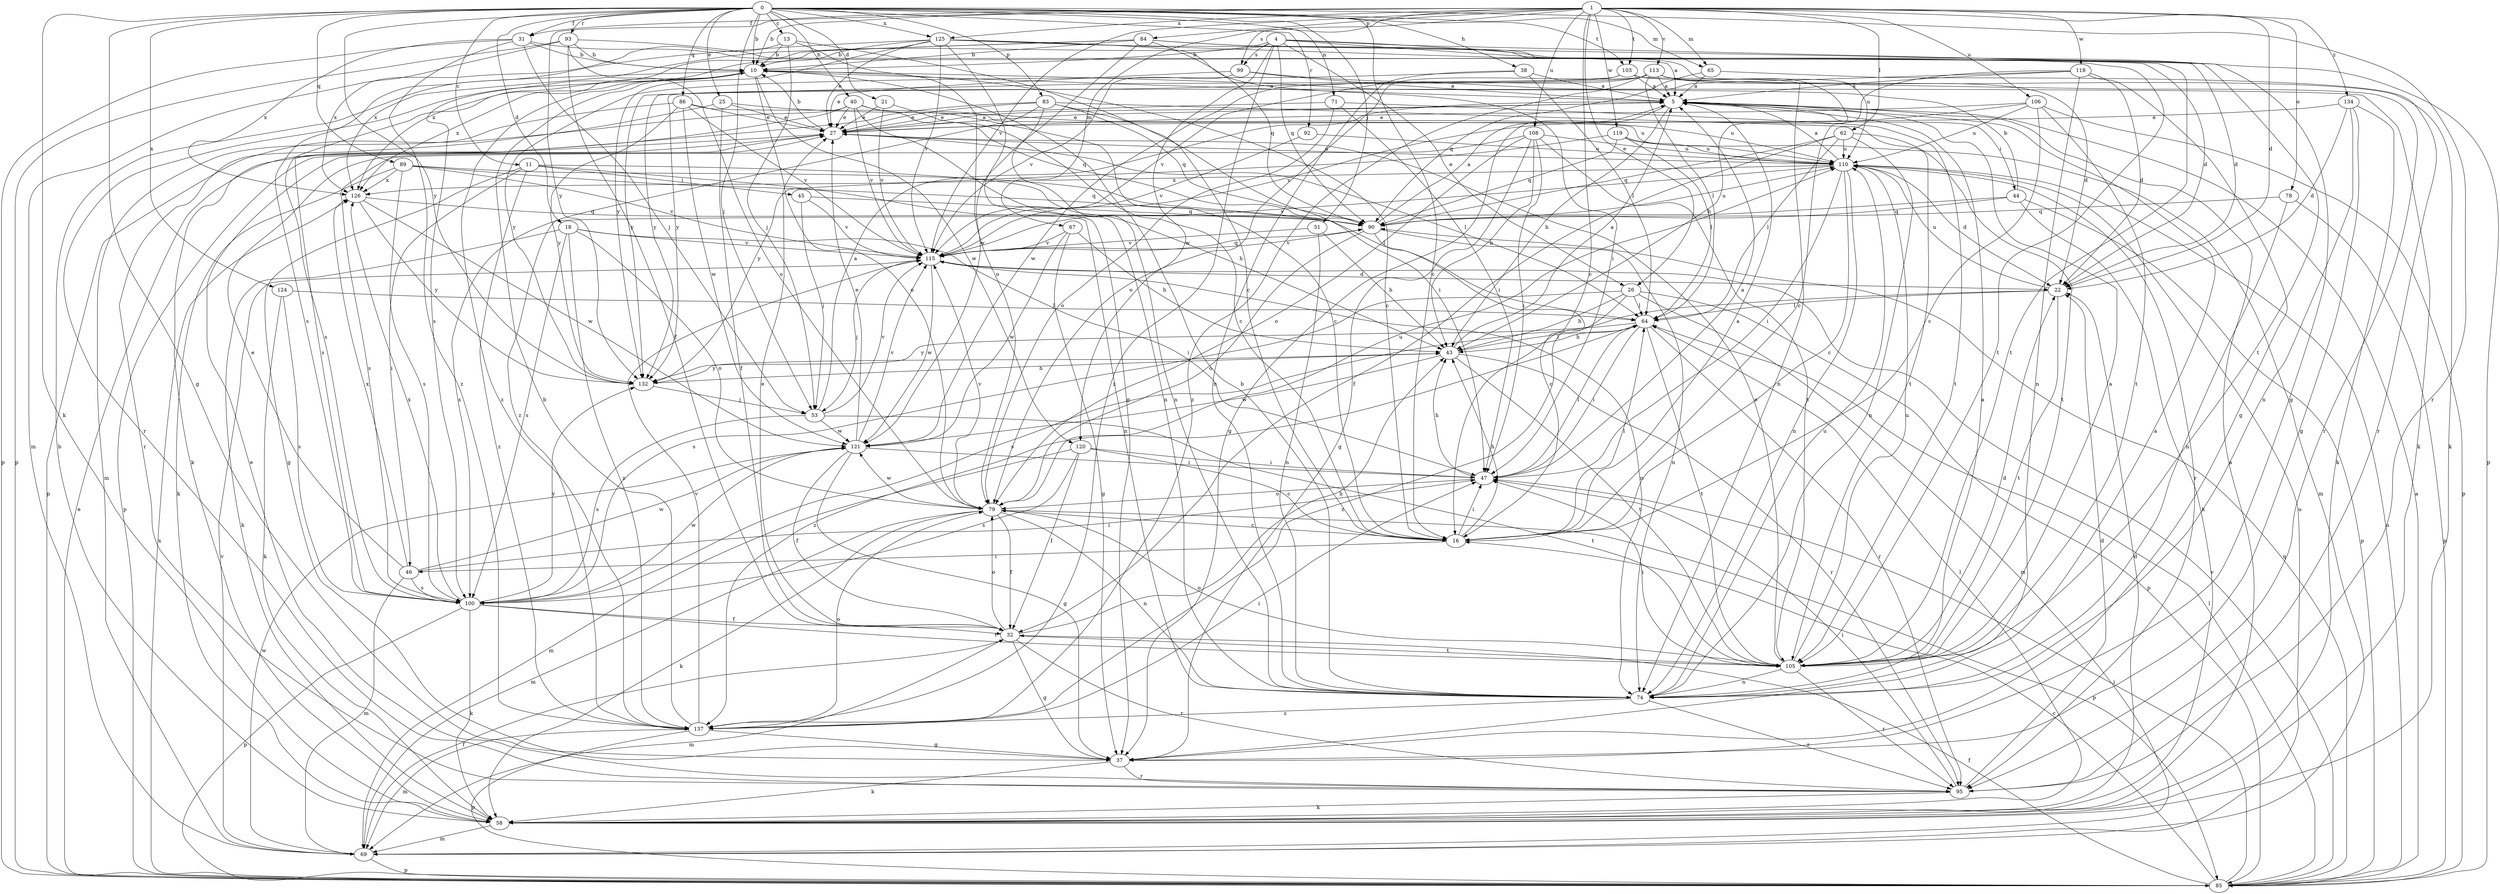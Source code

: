 strict digraph  {
0;
1;
4;
5;
10;
11;
13;
16;
18;
21;
22;
25;
26;
27;
31;
32;
37;
38;
40;
43;
44;
45;
46;
47;
51;
53;
58;
62;
64;
65;
67;
69;
71;
74;
78;
79;
83;
84;
85;
86;
89;
90;
92;
93;
95;
99;
100;
103;
105;
106;
108;
110;
113;
115;
118;
119;
120;
121;
124;
125;
126;
132;
134;
137;
0 -> 10  [label=b];
0 -> 11  [label=c];
0 -> 13  [label=c];
0 -> 16  [label=c];
0 -> 18  [label=d];
0 -> 21  [label=d];
0 -> 25  [label=e];
0 -> 31  [label=f];
0 -> 37  [label=g];
0 -> 38  [label=h];
0 -> 40  [label=h];
0 -> 51  [label=j];
0 -> 53  [label=j];
0 -> 58  [label=k];
0 -> 65  [label=m];
0 -> 71  [label=n];
0 -> 83  [label=p];
0 -> 86  [label=q];
0 -> 89  [label=q];
0 -> 92  [label=r];
0 -> 93  [label=r];
0 -> 95  [label=r];
0 -> 103  [label=t];
0 -> 124  [label=x];
0 -> 125  [label=x];
0 -> 132  [label=y];
1 -> 10  [label=b];
1 -> 16  [label=c];
1 -> 22  [label=d];
1 -> 26  [label=e];
1 -> 31  [label=f];
1 -> 62  [label=l];
1 -> 65  [label=m];
1 -> 67  [label=m];
1 -> 78  [label=o];
1 -> 84  [label=p];
1 -> 99  [label=s];
1 -> 103  [label=t];
1 -> 106  [label=u];
1 -> 108  [label=u];
1 -> 113  [label=v];
1 -> 115  [label=v];
1 -> 118  [label=w];
1 -> 119  [label=w];
1 -> 125  [label=x];
1 -> 132  [label=y];
1 -> 134  [label=z];
4 -> 5  [label=a];
4 -> 10  [label=b];
4 -> 26  [label=e];
4 -> 37  [label=g];
4 -> 90  [label=q];
4 -> 99  [label=s];
4 -> 110  [label=u];
4 -> 120  [label=w];
4 -> 126  [label=x];
4 -> 137  [label=z];
5 -> 27  [label=e];
5 -> 37  [label=g];
5 -> 43  [label=h];
5 -> 44  [label=i];
10 -> 5  [label=a];
10 -> 16  [label=c];
10 -> 79  [label=o];
10 -> 95  [label=r];
10 -> 100  [label=s];
10 -> 120  [label=w];
10 -> 126  [label=x];
10 -> 137  [label=z];
11 -> 37  [label=g];
11 -> 43  [label=h];
11 -> 45  [label=i];
11 -> 46  [label=i];
11 -> 74  [label=n];
11 -> 137  [label=z];
13 -> 10  [label=b];
13 -> 16  [label=c];
13 -> 53  [label=j];
13 -> 79  [label=o];
13 -> 126  [label=x];
16 -> 5  [label=a];
16 -> 43  [label=h];
16 -> 46  [label=i];
16 -> 47  [label=i];
16 -> 64  [label=l];
18 -> 47  [label=i];
18 -> 58  [label=k];
18 -> 79  [label=o];
18 -> 100  [label=s];
18 -> 115  [label=v];
18 -> 137  [label=z];
21 -> 16  [label=c];
21 -> 27  [label=e];
21 -> 115  [label=v];
22 -> 64  [label=l];
22 -> 100  [label=s];
22 -> 105  [label=t];
22 -> 110  [label=u];
25 -> 27  [label=e];
25 -> 32  [label=f];
25 -> 95  [label=r];
25 -> 110  [label=u];
26 -> 43  [label=h];
26 -> 64  [label=l];
26 -> 69  [label=m];
26 -> 85  [label=p];
26 -> 100  [label=s];
26 -> 137  [label=z];
27 -> 5  [label=a];
27 -> 10  [label=b];
27 -> 64  [label=l];
27 -> 85  [label=p];
27 -> 110  [label=u];
31 -> 10  [label=b];
31 -> 53  [label=j];
31 -> 85  [label=p];
31 -> 105  [label=t];
31 -> 126  [label=x];
31 -> 137  [label=z];
32 -> 27  [label=e];
32 -> 37  [label=g];
32 -> 43  [label=h];
32 -> 69  [label=m];
32 -> 79  [label=o];
32 -> 95  [label=r];
32 -> 105  [label=t];
37 -> 5  [label=a];
37 -> 58  [label=k];
37 -> 95  [label=r];
38 -> 5  [label=a];
38 -> 64  [label=l];
38 -> 74  [label=n];
38 -> 132  [label=y];
40 -> 16  [label=c];
40 -> 27  [label=e];
40 -> 74  [label=n];
40 -> 85  [label=p];
40 -> 90  [label=q];
40 -> 100  [label=s];
40 -> 115  [label=v];
43 -> 5  [label=a];
43 -> 64  [label=l];
43 -> 95  [label=r];
43 -> 105  [label=t];
43 -> 121  [label=w];
43 -> 132  [label=y];
44 -> 10  [label=b];
44 -> 58  [label=k];
44 -> 85  [label=p];
44 -> 90  [label=q];
44 -> 100  [label=s];
45 -> 53  [label=j];
45 -> 90  [label=q];
45 -> 115  [label=v];
46 -> 27  [label=e];
46 -> 47  [label=i];
46 -> 69  [label=m];
46 -> 100  [label=s];
46 -> 121  [label=w];
46 -> 126  [label=x];
47 -> 5  [label=a];
47 -> 43  [label=h];
47 -> 64  [label=l];
47 -> 79  [label=o];
51 -> 43  [label=h];
51 -> 74  [label=n];
51 -> 115  [label=v];
53 -> 5  [label=a];
53 -> 100  [label=s];
53 -> 105  [label=t];
53 -> 115  [label=v];
53 -> 121  [label=w];
58 -> 5  [label=a];
58 -> 10  [label=b];
58 -> 22  [label=d];
58 -> 64  [label=l];
58 -> 69  [label=m];
62 -> 32  [label=f];
62 -> 64  [label=l];
62 -> 74  [label=n];
62 -> 90  [label=q];
62 -> 105  [label=t];
62 -> 110  [label=u];
64 -> 43  [label=h];
64 -> 47  [label=i];
64 -> 95  [label=r];
64 -> 105  [label=t];
64 -> 132  [label=y];
64 -> 137  [label=z];
65 -> 5  [label=a];
65 -> 90  [label=q];
65 -> 95  [label=r];
67 -> 37  [label=g];
67 -> 43  [label=h];
67 -> 115  [label=v];
67 -> 121  [label=w];
69 -> 32  [label=f];
69 -> 85  [label=p];
69 -> 110  [label=u];
69 -> 115  [label=v];
69 -> 121  [label=w];
71 -> 27  [label=e];
71 -> 47  [label=i];
71 -> 79  [label=o];
71 -> 105  [label=t];
74 -> 5  [label=a];
74 -> 10  [label=b];
74 -> 95  [label=r];
74 -> 110  [label=u];
74 -> 137  [label=z];
78 -> 74  [label=n];
78 -> 85  [label=p];
78 -> 90  [label=q];
79 -> 16  [label=c];
79 -> 32  [label=f];
79 -> 58  [label=k];
79 -> 69  [label=m];
79 -> 74  [label=n];
79 -> 85  [label=p];
79 -> 110  [label=u];
79 -> 115  [label=v];
79 -> 121  [label=w];
83 -> 27  [label=e];
83 -> 47  [label=i];
83 -> 58  [label=k];
83 -> 74  [label=n];
83 -> 90  [label=q];
83 -> 105  [label=t];
83 -> 137  [label=z];
84 -> 10  [label=b];
84 -> 85  [label=p];
84 -> 90  [label=q];
84 -> 100  [label=s];
84 -> 105  [label=t];
84 -> 121  [label=w];
84 -> 126  [label=x];
85 -> 5  [label=a];
85 -> 16  [label=c];
85 -> 27  [label=e];
85 -> 32  [label=f];
85 -> 47  [label=i];
85 -> 64  [label=l];
85 -> 90  [label=q];
85 -> 110  [label=u];
85 -> 115  [label=v];
85 -> 126  [label=x];
86 -> 27  [label=e];
86 -> 69  [label=m];
86 -> 110  [label=u];
86 -> 115  [label=v];
86 -> 121  [label=w];
86 -> 132  [label=y];
89 -> 58  [label=k];
89 -> 64  [label=l];
89 -> 90  [label=q];
89 -> 100  [label=s];
89 -> 115  [label=v];
89 -> 126  [label=x];
90 -> 5  [label=a];
90 -> 16  [label=c];
90 -> 74  [label=n];
90 -> 79  [label=o];
90 -> 110  [label=u];
90 -> 115  [label=v];
92 -> 110  [label=u];
92 -> 115  [label=v];
93 -> 10  [label=b];
93 -> 22  [label=d];
93 -> 32  [label=f];
93 -> 69  [label=m];
93 -> 79  [label=o];
93 -> 85  [label=p];
95 -> 22  [label=d];
95 -> 27  [label=e];
95 -> 47  [label=i];
95 -> 58  [label=k];
99 -> 5  [label=a];
99 -> 27  [label=e];
99 -> 58  [label=k];
99 -> 115  [label=v];
100 -> 32  [label=f];
100 -> 58  [label=k];
100 -> 85  [label=p];
100 -> 105  [label=t];
100 -> 121  [label=w];
100 -> 126  [label=x];
100 -> 132  [label=y];
103 -> 5  [label=a];
103 -> 74  [label=n];
103 -> 95  [label=r];
103 -> 121  [label=w];
103 -> 132  [label=y];
105 -> 5  [label=a];
105 -> 22  [label=d];
105 -> 27  [label=e];
105 -> 47  [label=i];
105 -> 74  [label=n];
105 -> 79  [label=o];
105 -> 95  [label=r];
105 -> 110  [label=u];
106 -> 16  [label=c];
106 -> 27  [label=e];
106 -> 85  [label=p];
106 -> 105  [label=t];
106 -> 110  [label=u];
106 -> 115  [label=v];
108 -> 37  [label=g];
108 -> 43  [label=h];
108 -> 47  [label=i];
108 -> 79  [label=o];
108 -> 100  [label=s];
108 -> 105  [label=t];
108 -> 110  [label=u];
110 -> 5  [label=a];
110 -> 16  [label=c];
110 -> 22  [label=d];
110 -> 47  [label=i];
110 -> 74  [label=n];
110 -> 95  [label=r];
110 -> 115  [label=v];
110 -> 126  [label=x];
113 -> 5  [label=a];
113 -> 16  [label=c];
113 -> 22  [label=d];
113 -> 58  [label=k];
113 -> 64  [label=l];
113 -> 79  [label=o];
113 -> 115  [label=v];
113 -> 132  [label=y];
113 -> 137  [label=z];
115 -> 22  [label=d];
115 -> 53  [label=j];
115 -> 74  [label=n];
115 -> 90  [label=q];
115 -> 121  [label=w];
118 -> 5  [label=a];
118 -> 22  [label=d];
118 -> 37  [label=g];
118 -> 43  [label=h];
118 -> 74  [label=n];
118 -> 132  [label=y];
119 -> 64  [label=l];
119 -> 69  [label=m];
119 -> 90  [label=q];
119 -> 110  [label=u];
119 -> 132  [label=y];
120 -> 16  [label=c];
120 -> 32  [label=f];
120 -> 47  [label=i];
120 -> 69  [label=m];
120 -> 100  [label=s];
121 -> 27  [label=e];
121 -> 32  [label=f];
121 -> 37  [label=g];
121 -> 47  [label=i];
121 -> 115  [label=v];
124 -> 58  [label=k];
124 -> 64  [label=l];
124 -> 100  [label=s];
125 -> 10  [label=b];
125 -> 22  [label=d];
125 -> 27  [label=e];
125 -> 37  [label=g];
125 -> 47  [label=i];
125 -> 100  [label=s];
125 -> 105  [label=t];
125 -> 115  [label=v];
125 -> 132  [label=y];
126 -> 90  [label=q];
126 -> 121  [label=w];
126 -> 132  [label=y];
132 -> 43  [label=h];
132 -> 53  [label=j];
134 -> 22  [label=d];
134 -> 27  [label=e];
134 -> 37  [label=g];
134 -> 58  [label=k];
134 -> 74  [label=n];
137 -> 10  [label=b];
137 -> 37  [label=g];
137 -> 47  [label=i];
137 -> 69  [label=m];
137 -> 79  [label=o];
137 -> 85  [label=p];
137 -> 115  [label=v];
}
